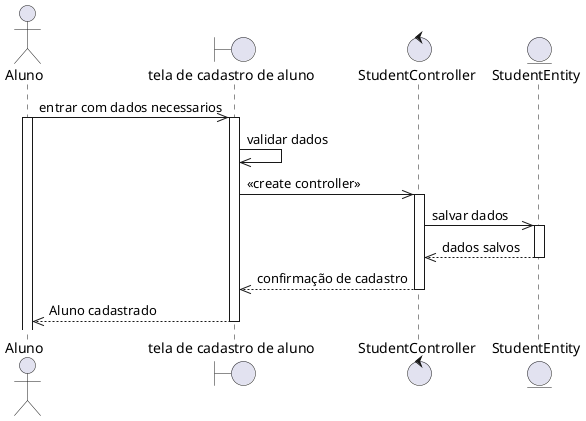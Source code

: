 @startuml
Actor Aluno
boundary "tela de cadastro de aluno" as cadastro
control StudentController
entity StudentEntity
Aluno ->> cadastro: entrar com dados necessarios
activate Aluno
activate cadastro
cadastro ->> cadastro: validar dados
cadastro ->> StudentController: <<create controller>>
activate StudentController
StudentController ->> StudentEntity: salvar dados
activate StudentEntity
StudentEntity -->> StudentController: dados salvos
deactivate StudentEntity
StudentController -->> cadastro: confirmação de cadastro
deactivate StudentController
cadastro -->> Aluno: Aluno cadastrado
deactivate cadastro
@enduml